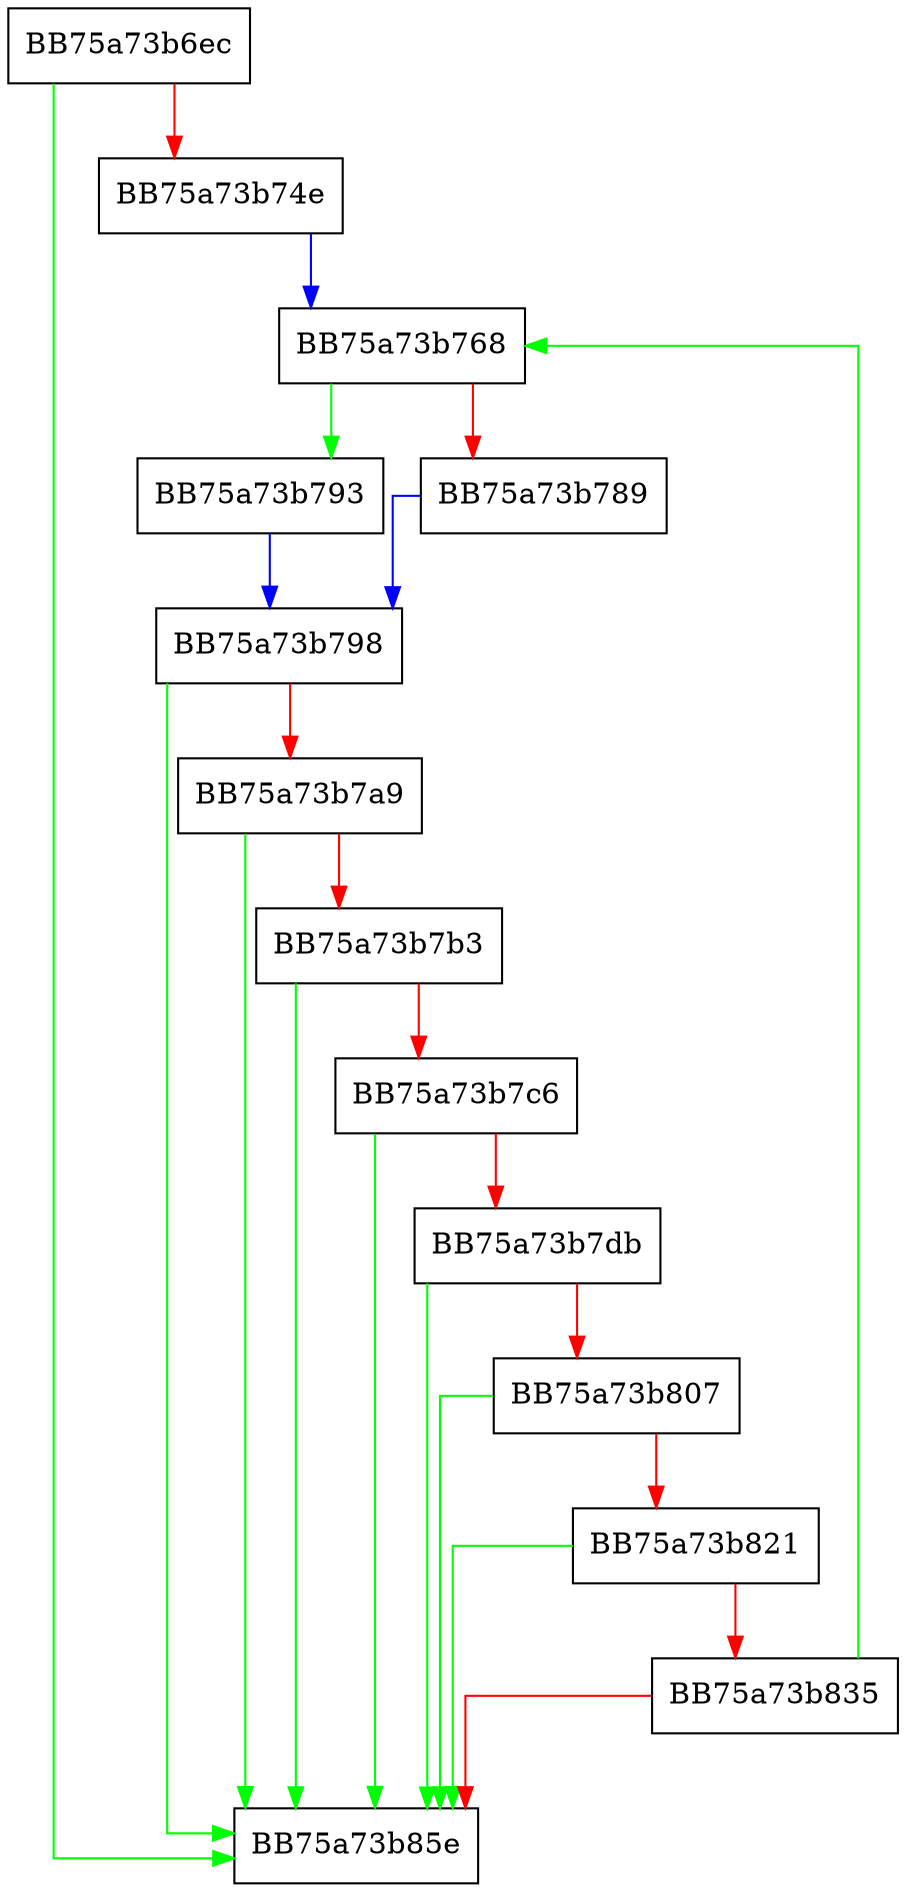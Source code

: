digraph whereRangeVectorLen {
  node [shape="box"];
  graph [splines=ortho];
  BB75a73b6ec -> BB75a73b85e [color="green"];
  BB75a73b6ec -> BB75a73b74e [color="red"];
  BB75a73b74e -> BB75a73b768 [color="blue"];
  BB75a73b768 -> BB75a73b793 [color="green"];
  BB75a73b768 -> BB75a73b789 [color="red"];
  BB75a73b789 -> BB75a73b798 [color="blue"];
  BB75a73b793 -> BB75a73b798 [color="blue"];
  BB75a73b798 -> BB75a73b85e [color="green"];
  BB75a73b798 -> BB75a73b7a9 [color="red"];
  BB75a73b7a9 -> BB75a73b85e [color="green"];
  BB75a73b7a9 -> BB75a73b7b3 [color="red"];
  BB75a73b7b3 -> BB75a73b85e [color="green"];
  BB75a73b7b3 -> BB75a73b7c6 [color="red"];
  BB75a73b7c6 -> BB75a73b85e [color="green"];
  BB75a73b7c6 -> BB75a73b7db [color="red"];
  BB75a73b7db -> BB75a73b85e [color="green"];
  BB75a73b7db -> BB75a73b807 [color="red"];
  BB75a73b807 -> BB75a73b85e [color="green"];
  BB75a73b807 -> BB75a73b821 [color="red"];
  BB75a73b821 -> BB75a73b85e [color="green"];
  BB75a73b821 -> BB75a73b835 [color="red"];
  BB75a73b835 -> BB75a73b768 [color="green"];
  BB75a73b835 -> BB75a73b85e [color="red"];
}